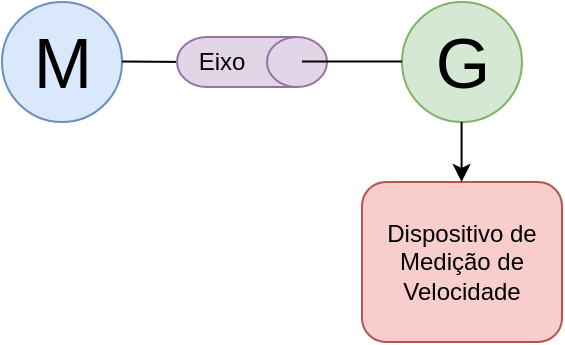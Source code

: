 <mxfile version="13.9.9" type="device"><diagram id="XQ_mZPovyH3LKVwmBGUE" name="Página-1"><mxGraphModel dx="1102" dy="822" grid="1" gridSize="10" guides="1" tooltips="1" connect="1" arrows="1" fold="1" page="1" pageScale="1" pageWidth="827" pageHeight="1169" math="0" shadow="0"><root><mxCell id="0"/><mxCell id="1" parent="0"/><mxCell id="9Me1sSk2NWJSLWHTAoEn-1" value="M" style="verticalLabelPosition=middle;shadow=0;dashed=0;align=center;html=1;verticalAlign=middle;strokeWidth=1;shape=ellipse;aspect=fixed;fontSize=35;fillColor=#dae8fc;strokeColor=#6c8ebf;" parent="1" vertex="1"><mxGeometry x="220" y="50" width="60" height="60" as="geometry"/></mxCell><mxCell id="9Me1sSk2NWJSLWHTAoEn-2" value="G" style="verticalLabelPosition=middle;shadow=0;dashed=0;align=center;html=1;verticalAlign=middle;strokeWidth=1;shape=ellipse;aspect=fixed;fontSize=35;fillColor=#d5e8d4;strokeColor=#82b366;" parent="1" vertex="1"><mxGeometry x="420" y="50" width="60" height="60" as="geometry"/></mxCell><mxCell id="9Me1sSk2NWJSLWHTAoEn-3" value="" style="endArrow=classic;html=1;" parent="1" edge="1"><mxGeometry width="50" height="50" relative="1" as="geometry"><mxPoint x="280" y="79.8" as="sourcePoint"/><mxPoint x="320" y="80" as="targetPoint"/></mxGeometry></mxCell><mxCell id="9Me1sSk2NWJSLWHTAoEn-5" value="Dispositivo de Medição de Velocidade" style="rounded=1;whiteSpace=wrap;html=1;fillColor=#f8cecc;strokeColor=#b85450;" parent="1" vertex="1"><mxGeometry x="400" y="140" width="100" height="80" as="geometry"/></mxCell><mxCell id="9Me1sSk2NWJSLWHTAoEn-6" value="" style="endArrow=classic;html=1;" parent="1" edge="1"><mxGeometry width="50" height="50" relative="1" as="geometry"><mxPoint x="449.8" y="110" as="sourcePoint"/><mxPoint x="449.8" y="140" as="targetPoint"/></mxGeometry></mxCell><mxCell id="9Me1sSk2NWJSLWHTAoEn-7" value="" style="shape=cylinder3;whiteSpace=wrap;html=1;boundedLbl=1;backgroundOutline=1;size=15;rotation=90;fillColor=#e1d5e7;strokeColor=#9673a6;" parent="1" vertex="1"><mxGeometry x="332.5" y="42.5" width="25" height="75" as="geometry"/></mxCell><mxCell id="9Me1sSk2NWJSLWHTAoEn-8" value="Eixo" style="text;html=1;strokeColor=none;fillColor=none;align=center;verticalAlign=middle;whiteSpace=wrap;rounded=0;" parent="1" vertex="1"><mxGeometry x="310" y="70" width="40" height="20" as="geometry"/></mxCell><mxCell id="9Me1sSk2NWJSLWHTAoEn-9" value="" style="endArrow=none;html=1;" parent="1" edge="1"><mxGeometry width="50" height="50" relative="1" as="geometry"><mxPoint x="370" y="79.8" as="sourcePoint"/><mxPoint x="420" y="79.8" as="targetPoint"/></mxGeometry></mxCell></root></mxGraphModel></diagram></mxfile>